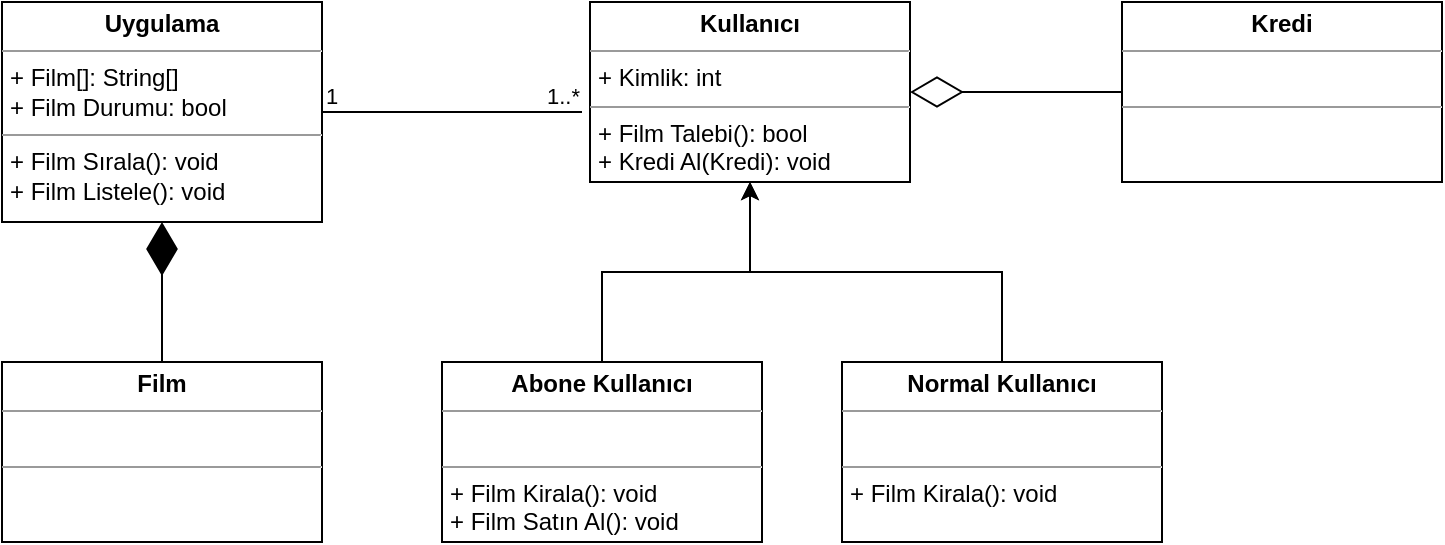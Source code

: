 <mxfile version="21.6.2" type="device">
  <diagram name="Sayfa -1" id="rNCulTp_rDgpZy7SB0bS">
    <mxGraphModel dx="906" dy="548" grid="1" gridSize="10" guides="1" tooltips="1" connect="1" arrows="1" fold="1" page="1" pageScale="1" pageWidth="827" pageHeight="1169" math="0" shadow="0">
      <root>
        <mxCell id="0" />
        <mxCell id="1" parent="0" />
        <mxCell id="wObBLMbF5swh8gwarMur-1" value="&lt;p style=&quot;margin:0px;margin-top:4px;text-align:center;&quot;&gt;&lt;b&gt;Kullanıcı&lt;/b&gt;&lt;/p&gt;&lt;hr size=&quot;1&quot;&gt;&lt;p style=&quot;margin:0px;margin-left:4px;&quot;&gt;+ Kimlik: int&lt;/p&gt;&lt;hr size=&quot;1&quot;&gt;&lt;p style=&quot;margin:0px;margin-left:4px;&quot;&gt;+ Film Talebi(): bool&lt;/p&gt;&lt;p style=&quot;margin:0px;margin-left:4px;&quot;&gt;+ Kredi Al(Kredi): void&lt;/p&gt;" style="verticalAlign=top;align=left;overflow=fill;fontSize=12;fontFamily=Helvetica;html=1;whiteSpace=wrap;" vertex="1" parent="1">
          <mxGeometry x="334" y="80" width="160" height="90" as="geometry" />
        </mxCell>
        <mxCell id="wObBLMbF5swh8gwarMur-2" value="&lt;p style=&quot;margin:0px;margin-top:4px;text-align:center;&quot;&gt;&lt;b&gt;Kredi&lt;/b&gt;&lt;/p&gt;&lt;hr size=&quot;1&quot;&gt;&lt;p style=&quot;margin:0px;margin-left:4px;&quot;&gt;&lt;br&gt;&lt;/p&gt;&lt;hr size=&quot;1&quot;&gt;&lt;p style=&quot;margin:0px;margin-left:4px;&quot;&gt;&lt;br&gt;&lt;/p&gt;" style="verticalAlign=top;align=left;overflow=fill;fontSize=12;fontFamily=Helvetica;html=1;whiteSpace=wrap;" vertex="1" parent="1">
          <mxGeometry x="600" y="80" width="160" height="90" as="geometry" />
        </mxCell>
        <mxCell id="wObBLMbF5swh8gwarMur-8" style="edgeStyle=orthogonalEdgeStyle;rounded=0;orthogonalLoop=1;jettySize=auto;html=1;exitX=0.5;exitY=0;exitDx=0;exitDy=0;entryX=0.5;entryY=1;entryDx=0;entryDy=0;" edge="1" parent="1" source="wObBLMbF5swh8gwarMur-3" target="wObBLMbF5swh8gwarMur-1">
          <mxGeometry relative="1" as="geometry" />
        </mxCell>
        <mxCell id="wObBLMbF5swh8gwarMur-3" value="&lt;p style=&quot;margin:0px;margin-top:4px;text-align:center;&quot;&gt;&lt;b&gt;Normal Kullanıcı&lt;/b&gt;&lt;/p&gt;&lt;hr size=&quot;1&quot;&gt;&lt;p style=&quot;margin:0px;margin-left:4px;&quot;&gt;&lt;br&gt;&lt;/p&gt;&lt;hr size=&quot;1&quot;&gt;&lt;p style=&quot;margin:0px;margin-left:4px;&quot;&gt;+ Film Kirala(): void&lt;/p&gt;" style="verticalAlign=top;align=left;overflow=fill;fontSize=12;fontFamily=Helvetica;html=1;whiteSpace=wrap;" vertex="1" parent="1">
          <mxGeometry x="460" y="260" width="160" height="90" as="geometry" />
        </mxCell>
        <mxCell id="wObBLMbF5swh8gwarMur-9" style="edgeStyle=orthogonalEdgeStyle;rounded=0;orthogonalLoop=1;jettySize=auto;html=1;entryX=0.5;entryY=1;entryDx=0;entryDy=0;" edge="1" parent="1" source="wObBLMbF5swh8gwarMur-4" target="wObBLMbF5swh8gwarMur-1">
          <mxGeometry relative="1" as="geometry" />
        </mxCell>
        <mxCell id="wObBLMbF5swh8gwarMur-4" value="&lt;p style=&quot;margin:0px;margin-top:4px;text-align:center;&quot;&gt;&lt;b&gt;Abone Kullanıcı&lt;/b&gt;&lt;/p&gt;&lt;hr size=&quot;1&quot;&gt;&lt;p style=&quot;margin:0px;margin-left:4px;&quot;&gt;&lt;br&gt;&lt;/p&gt;&lt;hr size=&quot;1&quot;&gt;&lt;p style=&quot;margin:0px;margin-left:4px;&quot;&gt;+ Film Kirala(): void&lt;/p&gt;&lt;p style=&quot;margin:0px;margin-left:4px;&quot;&gt;+ Film Satın Al(): void&lt;/p&gt;" style="verticalAlign=top;align=left;overflow=fill;fontSize=12;fontFamily=Helvetica;html=1;whiteSpace=wrap;" vertex="1" parent="1">
          <mxGeometry x="260" y="260" width="160" height="90" as="geometry" />
        </mxCell>
        <mxCell id="wObBLMbF5swh8gwarMur-5" value="&lt;p style=&quot;margin:0px;margin-top:4px;text-align:center;&quot;&gt;&lt;b&gt;Uygulama&lt;/b&gt;&lt;/p&gt;&lt;hr size=&quot;1&quot;&gt;&lt;p style=&quot;margin:0px;margin-left:4px;&quot;&gt;+ Film[]: String[]&lt;/p&gt;&lt;p style=&quot;margin:0px;margin-left:4px;&quot;&gt;+ Film Durumu: bool&lt;/p&gt;&lt;hr size=&quot;1&quot;&gt;&lt;p style=&quot;margin:0px;margin-left:4px;&quot;&gt;+ Film Sırala(): void&lt;/p&gt;&lt;p style=&quot;margin:0px;margin-left:4px;&quot;&gt;&lt;span style=&quot;background-color: initial;&quot;&gt;+ Film Listele(): void&lt;/span&gt;&lt;br&gt;&lt;/p&gt;" style="verticalAlign=top;align=left;overflow=fill;fontSize=12;fontFamily=Helvetica;html=1;whiteSpace=wrap;" vertex="1" parent="1">
          <mxGeometry x="40" y="80" width="160" height="110" as="geometry" />
        </mxCell>
        <mxCell id="wObBLMbF5swh8gwarMur-6" value="&lt;p style=&quot;margin:0px;margin-top:4px;text-align:center;&quot;&gt;&lt;b&gt;Film&lt;/b&gt;&lt;/p&gt;&lt;hr size=&quot;1&quot;&gt;&lt;p style=&quot;margin:0px;margin-left:4px;&quot;&gt;&lt;br&gt;&lt;/p&gt;&lt;hr size=&quot;1&quot;&gt;&lt;p style=&quot;margin:0px;margin-left:4px;&quot;&gt;&lt;br&gt;&lt;/p&gt;" style="verticalAlign=top;align=left;overflow=fill;fontSize=12;fontFamily=Helvetica;html=1;whiteSpace=wrap;" vertex="1" parent="1">
          <mxGeometry x="40" y="260" width="160" height="90" as="geometry" />
        </mxCell>
        <mxCell id="wObBLMbF5swh8gwarMur-7" value="" style="endArrow=diamondThin;endFill=0;endSize=24;html=1;rounded=0;entryX=1;entryY=0.5;entryDx=0;entryDy=0;exitX=0;exitY=0.5;exitDx=0;exitDy=0;" edge="1" parent="1" source="wObBLMbF5swh8gwarMur-2" target="wObBLMbF5swh8gwarMur-1">
          <mxGeometry width="160" relative="1" as="geometry">
            <mxPoint x="450" y="230" as="sourcePoint" />
            <mxPoint x="610" y="230" as="targetPoint" />
          </mxGeometry>
        </mxCell>
        <mxCell id="wObBLMbF5swh8gwarMur-10" value="" style="endArrow=diamondThin;endFill=1;endSize=24;html=1;rounded=0;exitX=0.5;exitY=0;exitDx=0;exitDy=0;entryX=0.5;entryY=1;entryDx=0;entryDy=0;" edge="1" parent="1" source="wObBLMbF5swh8gwarMur-6" target="wObBLMbF5swh8gwarMur-5">
          <mxGeometry width="160" relative="1" as="geometry">
            <mxPoint x="150" y="230" as="sourcePoint" />
            <mxPoint x="310" y="230" as="targetPoint" />
          </mxGeometry>
        </mxCell>
        <mxCell id="wObBLMbF5swh8gwarMur-11" value="" style="endArrow=none;html=1;edgeStyle=orthogonalEdgeStyle;rounded=0;" edge="1" parent="1" source="wObBLMbF5swh8gwarMur-5">
          <mxGeometry relative="1" as="geometry">
            <mxPoint x="200" y="135" as="sourcePoint" />
            <mxPoint x="330" y="135" as="targetPoint" />
          </mxGeometry>
        </mxCell>
        <mxCell id="wObBLMbF5swh8gwarMur-12" value="1" style="edgeLabel;resizable=0;html=1;align=left;verticalAlign=bottom;" connectable="0" vertex="1" parent="wObBLMbF5swh8gwarMur-11">
          <mxGeometry x="-1" relative="1" as="geometry" />
        </mxCell>
        <mxCell id="wObBLMbF5swh8gwarMur-13" value="1..*" style="edgeLabel;resizable=0;html=1;align=right;verticalAlign=bottom;" connectable="0" vertex="1" parent="wObBLMbF5swh8gwarMur-11">
          <mxGeometry x="1" relative="1" as="geometry" />
        </mxCell>
      </root>
    </mxGraphModel>
  </diagram>
</mxfile>
